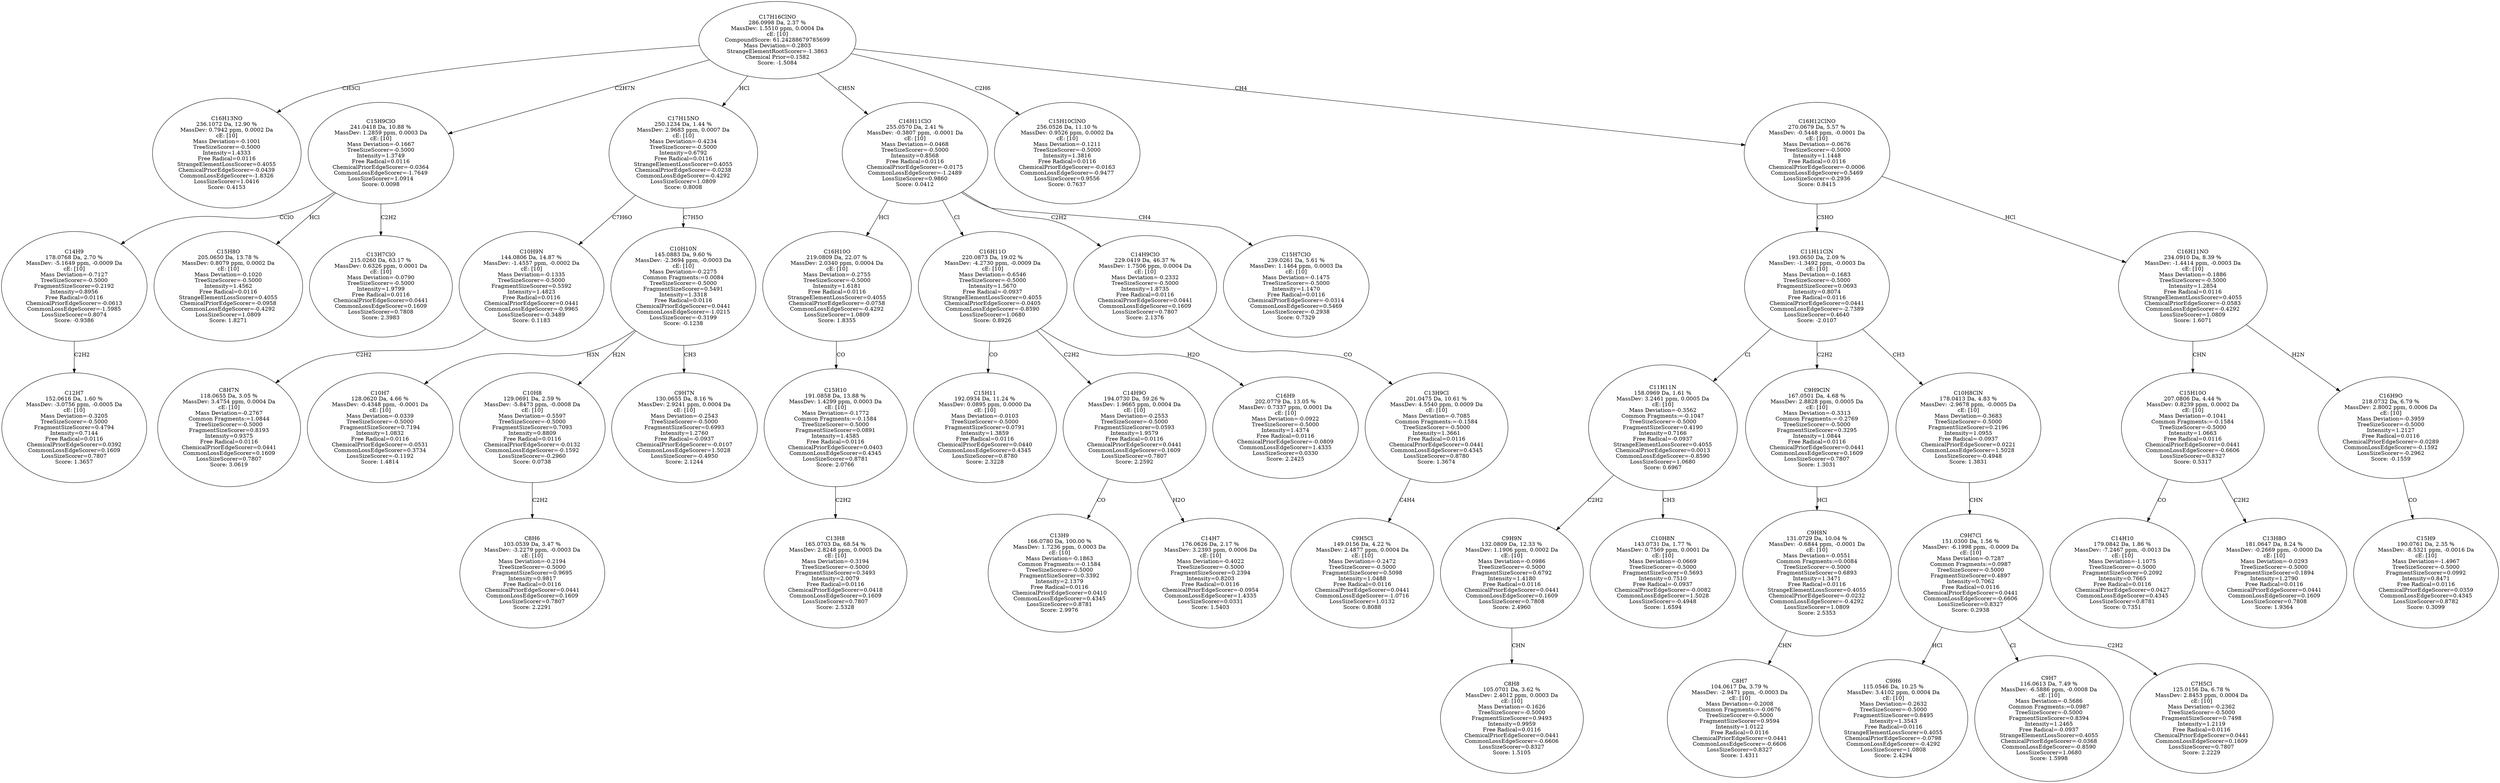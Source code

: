 strict digraph {
v1 [label="C16H13NO\n236.1072 Da, 12.90 %\nMassDev: 0.7942 ppm, 0.0002 Da\ncE: [10]\nMass Deviation=-0.1001\nTreeSizeScorer=-0.5000\nIntensity=1.4333\nFree Radical=0.0116\nStrangeElementLossScorer=0.4055\nChemicalPriorEdgeScorer=-0.0439\nCommonLossEdgeScorer=-1.8326\nLossSizeScorer=1.0416\nScore: 0.4153"];
v2 [label="C12H7\n152.0616 Da, 1.60 %\nMassDev: -3.0756 ppm, -0.0005 Da\ncE: [10]\nMass Deviation=-0.3205\nTreeSizeScorer=-0.5000\nFragmentSizeScorer=0.4794\nIntensity=0.7144\nFree Radical=0.0116\nChemicalPriorEdgeScorer=0.0392\nCommonLossEdgeScorer=0.1609\nLossSizeScorer=0.7807\nScore: 1.3657"];
v3 [label="C14H9\n178.0768 Da, 2.70 %\nMassDev: -5.1649 ppm, -0.0009 Da\ncE: [10]\nMass Deviation=-0.7127\nTreeSizeScorer=-0.5000\nFragmentSizeScorer=0.2192\nIntensity=0.8956\nFree Radical=0.0116\nChemicalPriorEdgeScorer=-0.0613\nCommonLossEdgeScorer=-1.5985\nLossSizeScorer=0.8074\nScore: -0.9386"];
v4 [label="C15H8O\n205.0650 Da, 13.78 %\nMassDev: 0.8079 ppm, 0.0002 Da\ncE: [10]\nMass Deviation=-0.1020\nTreeSizeScorer=-0.5000\nIntensity=1.4562\nFree Radical=0.0116\nStrangeElementLossScorer=0.4055\nChemicalPriorEdgeScorer=-0.0958\nCommonLossEdgeScorer=-0.4292\nLossSizeScorer=1.0809\nScore: 1.8271"];
v5 [label="C13H7ClO\n215.0260 Da, 63.17 %\nMassDev: 0.6326 ppm, 0.0001 Da\ncE: [10]\nMass Deviation=-0.0790\nTreeSizeScorer=-0.5000\nIntensity=1.9799\nFree Radical=0.0116\nChemicalPriorEdgeScorer=0.0441\nCommonLossEdgeScorer=0.1609\nLossSizeScorer=0.7808\nScore: 2.3983"];
v6 [label="C15H9ClO\n241.0418 Da, 10.88 %\nMassDev: 1.2859 ppm, 0.0003 Da\ncE: [10]\nMass Deviation=-0.1667\nTreeSizeScorer=-0.5000\nIntensity=1.3749\nFree Radical=0.0116\nChemicalPriorEdgeScorer=-0.0364\nCommonLossEdgeScorer=-1.7649\nLossSizeScorer=1.0914\nScore: 0.0098"];
v7 [label="C8H7N\n118.0655 Da, 3.05 %\nMassDev: 3.4754 ppm, 0.0004 Da\ncE: [10]\nMass Deviation=-0.2767\nCommon Fragments:=1.0844\nTreeSizeScorer=-0.5000\nFragmentSizeScorer=0.8193\nIntensity=0.9375\nFree Radical=0.0116\nChemicalPriorEdgeScorer=0.0441\nCommonLossEdgeScorer=0.1609\nLossSizeScorer=0.7807\nScore: 3.0619"];
v8 [label="C10H9N\n144.0806 Da, 14.87 %\nMassDev: -1.4557 ppm, -0.0002 Da\ncE: [10]\nMass Deviation=-0.1335\nTreeSizeScorer=-0.5000\nFragmentSizeScorer=0.5592\nIntensity=1.4823\nFree Radical=0.0116\nChemicalPriorEdgeScorer=0.0441\nCommonLossEdgeScorer=-0.9965\nLossSizeScorer=-0.3489\nScore: 0.1183"];
v9 [label="C10H7\n128.0620 Da, 4.66 %\nMassDev: -0.4348 ppm, -0.0001 Da\ncE: [10]\nMass Deviation=-0.0339\nTreeSizeScorer=-0.5000\nFragmentSizeScorer=0.7194\nIntensity=1.0832\nFree Radical=0.0116\nChemicalPriorEdgeScorer=-0.0531\nCommonLossEdgeScorer=0.3734\nLossSizeScorer=-0.1192\nScore: 1.4814"];
v10 [label="C8H6\n103.0539 Da, 3.47 %\nMassDev: -3.2279 ppm, -0.0003 Da\ncE: [10]\nMass Deviation=-0.2194\nTreeSizeScorer=-0.5000\nFragmentSizeScorer=0.9695\nIntensity=0.9817\nFree Radical=0.0116\nChemicalPriorEdgeScorer=0.0441\nCommonLossEdgeScorer=0.1609\nLossSizeScorer=0.7807\nScore: 2.2291"];
v11 [label="C10H8\n129.0691 Da, 2.59 %\nMassDev: -5.8473 ppm, -0.0008 Da\ncE: [10]\nMass Deviation=-0.5597\nTreeSizeScorer=-0.5000\nFragmentSizeScorer=0.7093\nIntensity=0.8809\nFree Radical=0.0116\nChemicalPriorEdgeScorer=-0.0132\nCommonLossEdgeScorer=-0.1592\nLossSizeScorer=-0.2960\nScore: 0.0738"];
v12 [label="C9H7N\n130.0655 Da, 8.16 %\nMassDev: 2.9241 ppm, 0.0004 Da\ncE: [10]\nMass Deviation=-0.2543\nTreeSizeScorer=-0.5000\nFragmentSizeScorer=0.6993\nIntensity=1.2760\nFree Radical=-0.0937\nChemicalPriorEdgeScorer=-0.0107\nCommonLossEdgeScorer=1.5028\nLossSizeScorer=-0.4950\nScore: 2.1244"];
v13 [label="C10H10N\n145.0883 Da, 9.60 %\nMassDev: -2.3694 ppm, -0.0003 Da\ncE: [10]\nMass Deviation=-0.2275\nCommon Fragments:=0.0084\nTreeSizeScorer=-0.5000\nFragmentSizeScorer=0.5491\nIntensity=1.3318\nFree Radical=0.0116\nChemicalPriorEdgeScorer=0.0441\nCommonLossEdgeScorer=-1.0215\nLossSizeScorer=-0.3199\nScore: -0.1238"];
v14 [label="C17H15NO\n250.1234 Da, 1.44 %\nMassDev: 2.9683 ppm, 0.0007 Da\ncE: [10]\nMass Deviation=-0.4234\nTreeSizeScorer=-0.5000\nIntensity=0.6792\nFree Radical=0.0116\nStrangeElementLossScorer=0.4055\nChemicalPriorEdgeScorer=-0.0238\nCommonLossEdgeScorer=-0.4292\nLossSizeScorer=1.0809\nScore: 0.8008"];
v15 [label="C13H8\n165.0703 Da, 68.54 %\nMassDev: 2.8248 ppm, 0.0005 Da\ncE: [10]\nMass Deviation=-0.3194\nTreeSizeScorer=-0.5000\nFragmentSizeScorer=0.3493\nIntensity=2.0079\nFree Radical=0.0116\nChemicalPriorEdgeScorer=0.0418\nCommonLossEdgeScorer=0.1609\nLossSizeScorer=0.7807\nScore: 2.5328"];
v16 [label="C15H10\n191.0858 Da, 13.88 %\nMassDev: 1.4299 ppm, 0.0003 Da\ncE: [10]\nMass Deviation=-0.1772\nCommon Fragments:=-0.1584\nTreeSizeScorer=-0.5000\nFragmentSizeScorer=0.0891\nIntensity=1.4585\nFree Radical=0.0116\nChemicalPriorEdgeScorer=0.0403\nCommonLossEdgeScorer=0.4345\nLossSizeScorer=0.8781\nScore: 2.0766"];
v17 [label="C16H10O\n219.0809 Da, 22.07 %\nMassDev: 2.0340 ppm, 0.0004 Da\ncE: [10]\nMass Deviation=-0.2755\nTreeSizeScorer=-0.5000\nIntensity=1.6181\nFree Radical=0.0116\nStrangeElementLossScorer=0.4055\nChemicalPriorEdgeScorer=-0.0758\nCommonLossEdgeScorer=-0.4292\nLossSizeScorer=1.0809\nScore: 1.8355"];
v18 [label="C15H11\n192.0934 Da, 11.24 %\nMassDev: 0.0895 ppm, 0.0000 Da\ncE: [10]\nMass Deviation=-0.0103\nTreeSizeScorer=-0.5000\nFragmentSizeScorer=0.0791\nIntensity=1.3859\nFree Radical=0.0116\nChemicalPriorEdgeScorer=0.0440\nCommonLossEdgeScorer=0.4345\nLossSizeScorer=0.8780\nScore: 2.3228"];
v19 [label="C13H9\n166.0780 Da, 100.00 %\nMassDev: 1.7236 ppm, 0.0003 Da\ncE: [10]\nMass Deviation=-0.1863\nCommon Fragments:=-0.1584\nTreeSizeScorer=-0.5000\nFragmentSizeScorer=0.3392\nIntensity=2.1379\nFree Radical=0.0116\nChemicalPriorEdgeScorer=0.0410\nCommonLossEdgeScorer=0.4345\nLossSizeScorer=0.8781\nScore: 2.9976"];
v20 [label="C14H7\n176.0626 Da, 2.17 %\nMassDev: 3.2393 ppm, 0.0006 Da\ncE: [10]\nMass Deviation=-0.4022\nTreeSizeScorer=-0.5000\nFragmentSizeScorer=0.2394\nIntensity=0.8203\nFree Radical=0.0116\nChemicalPriorEdgeScorer=-0.0954\nCommonLossEdgeScorer=1.4335\nLossSizeScorer=0.0331\nScore: 1.5403"];
v21 [label="C14H9O\n194.0730 Da, 59.26 %\nMassDev: 1.9665 ppm, 0.0004 Da\ncE: [10]\nMass Deviation=-0.2553\nTreeSizeScorer=-0.5000\nFragmentSizeScorer=0.0593\nIntensity=1.9579\nFree Radical=0.0116\nChemicalPriorEdgeScorer=0.0441\nCommonLossEdgeScorer=0.1609\nLossSizeScorer=0.7807\nScore: 2.2592"];
v22 [label="C16H9\n202.0779 Da, 13.05 %\nMassDev: 0.7337 ppm, 0.0001 Da\ncE: [10]\nMass Deviation=-0.0922\nTreeSizeScorer=-0.5000\nIntensity=1.4374\nFree Radical=0.0116\nChemicalPriorEdgeScorer=-0.0809\nCommonLossEdgeScorer=1.4335\nLossSizeScorer=0.0330\nScore: 2.2425"];
v23 [label="C16H11O\n220.0873 Da, 19.02 %\nMassDev: -4.2730 ppm, -0.0009 Da\ncE: [10]\nMass Deviation=-0.6546\nTreeSizeScorer=-0.5000\nIntensity=1.5670\nFree Radical=-0.0937\nStrangeElementLossScorer=0.4055\nChemicalPriorEdgeScorer=-0.0405\nCommonLossEdgeScorer=-0.8590\nLossSizeScorer=1.0680\nScore: 0.8926"];
v24 [label="C9H5Cl\n149.0156 Da, 4.22 %\nMassDev: 2.4877 ppm, 0.0004 Da\ncE: [10]\nMass Deviation=-0.2472\nTreeSizeScorer=-0.5000\nFragmentSizeScorer=0.5098\nIntensity=1.0488\nFree Radical=0.0116\nChemicalPriorEdgeScorer=0.0441\nCommonLossEdgeScorer=-1.0716\nLossSizeScorer=1.0132\nScore: 0.8088"];
v25 [label="C13H9Cl\n201.0475 Da, 10.61 %\nMassDev: 4.5540 ppm, 0.0009 Da\ncE: [10]\nMass Deviation=-0.7085\nCommon Fragments:=-0.1584\nTreeSizeScorer=-0.5000\nIntensity=1.3661\nFree Radical=0.0116\nChemicalPriorEdgeScorer=0.0441\nCommonLossEdgeScorer=0.4345\nLossSizeScorer=0.8780\nScore: 1.3674"];
v26 [label="C14H9ClO\n229.0419 Da, 46.37 %\nMassDev: 1.7506 ppm, 0.0004 Da\ncE: [10]\nMass Deviation=-0.2332\nTreeSizeScorer=-0.5000\nIntensity=1.8735\nFree Radical=0.0116\nChemicalPriorEdgeScorer=0.0441\nCommonLossEdgeScorer=0.1609\nLossSizeScorer=0.7807\nScore: 2.1376"];
v27 [label="C15H7ClO\n239.0261 Da, 5.61 %\nMassDev: 1.1464 ppm, 0.0003 Da\ncE: [10]\nMass Deviation=-0.1475\nTreeSizeScorer=-0.5000\nIntensity=1.1470\nFree Radical=0.0116\nChemicalPriorEdgeScorer=-0.0314\nCommonLossEdgeScorer=0.5469\nLossSizeScorer=-0.2938\nScore: 0.7329"];
v28 [label="C16H11ClO\n255.0570 Da, 2.41 %\nMassDev: -0.3807 ppm, -0.0001 Da\ncE: [10]\nMass Deviation=-0.0468\nTreeSizeScorer=-0.5000\nIntensity=0.8568\nFree Radical=0.0116\nChemicalPriorEdgeScorer=-0.0175\nCommonLossEdgeScorer=-1.2489\nLossSizeScorer=0.9860\nScore: 0.0412"];
v29 [label="C15H10ClNO\n256.0526 Da, 11.10 %\nMassDev: 0.9526 ppm, 0.0002 Da\ncE: [10]\nMass Deviation=-0.1211\nTreeSizeScorer=-0.5000\nIntensity=1.3816\nFree Radical=0.0116\nChemicalPriorEdgeScorer=-0.0163\nCommonLossEdgeScorer=-0.9477\nLossSizeScorer=0.9556\nScore: 0.7637"];
v30 [label="C8H8\n105.0701 Da, 3.62 %\nMassDev: 2.4012 ppm, 0.0003 Da\ncE: [10]\nMass Deviation=-0.1626\nTreeSizeScorer=-0.5000\nFragmentSizeScorer=0.9493\nIntensity=0.9959\nFree Radical=0.0116\nChemicalPriorEdgeScorer=0.0441\nCommonLossEdgeScorer=-0.6606\nLossSizeScorer=0.8327\nScore: 1.5105"];
v31 [label="C9H9N\n132.0809 Da, 12.33 %\nMassDev: 1.1906 ppm, 0.0002 Da\ncE: [10]\nMass Deviation=-0.0986\nTreeSizeScorer=-0.5000\nFragmentSizeScorer=0.6792\nIntensity=1.4180\nFree Radical=0.0116\nChemicalPriorEdgeScorer=0.0441\nCommonLossEdgeScorer=0.1609\nLossSizeScorer=0.7808\nScore: 2.4960"];
v32 [label="C10H8N\n143.0731 Da, 1.77 %\nMassDev: 0.7569 ppm, 0.0001 Da\ncE: [10]\nMass Deviation=-0.0669\nTreeSizeScorer=-0.5000\nFragmentSizeScorer=0.5693\nIntensity=0.7510\nFree Radical=-0.0937\nChemicalPriorEdgeScorer=-0.0082\nCommonLossEdgeScorer=1.5028\nLossSizeScorer=-0.4948\nScore: 1.6594"];
v33 [label="C11H11N\n158.0969 Da, 1.61 %\nMassDev: 3.2461 ppm, 0.0005 Da\ncE: [10]\nMass Deviation=-0.3562\nCommon Fragments:=-0.1047\nTreeSizeScorer=-0.5000\nFragmentSizeScorer=0.4190\nIntensity=0.7166\nFree Radical=-0.0937\nStrangeElementLossScorer=0.4055\nChemicalPriorEdgeScorer=0.0013\nCommonLossEdgeScorer=-0.8590\nLossSizeScorer=1.0680\nScore: 0.6967"];
v34 [label="C8H7\n104.0617 Da, 3.79 %\nMassDev: -2.9471 ppm, -0.0003 Da\ncE: [10]\nMass Deviation=-0.2008\nCommon Fragments:=-0.0676\nTreeSizeScorer=-0.5000\nFragmentSizeScorer=0.9594\nIntensity=1.0122\nFree Radical=0.0116\nChemicalPriorEdgeScorer=0.0441\nCommonLossEdgeScorer=-0.6606\nLossSizeScorer=0.8327\nScore: 1.4311"];
v35 [label="C9H8N\n131.0729 Da, 10.04 %\nMassDev: -0.6844 ppm, -0.0001 Da\ncE: [10]\nMass Deviation=-0.0551\nCommon Fragments:=0.0084\nTreeSizeScorer=-0.5000\nFragmentSizeScorer=0.6893\nIntensity=1.3471\nFree Radical=0.0116\nStrangeElementLossScorer=0.4055\nChemicalPriorEdgeScorer=-0.0232\nCommonLossEdgeScorer=-0.4292\nLossSizeScorer=1.0809\nScore: 2.5353"];
v36 [label="C9H9ClN\n167.0501 Da, 4.68 %\nMassDev: 2.8828 ppm, 0.0005 Da\ncE: [10]\nMass Deviation=-0.3313\nCommon Fragments:=-0.2769\nTreeSizeScorer=-0.5000\nFragmentSizeScorer=0.3295\nIntensity=1.0844\nFree Radical=0.0116\nChemicalPriorEdgeScorer=0.0441\nCommonLossEdgeScorer=0.1609\nLossSizeScorer=0.7807\nScore: 1.3031"];
v37 [label="C9H6\n115.0546 Da, 10.25 %\nMassDev: 3.4102 ppm, 0.0004 Da\ncE: [10]\nMass Deviation=-0.2632\nTreeSizeScorer=-0.5000\nFragmentSizeScorer=0.8495\nIntensity=1.3543\nFree Radical=0.0116\nStrangeElementLossScorer=0.4055\nChemicalPriorEdgeScorer=-0.0798\nCommonLossEdgeScorer=-0.4292\nLossSizeScorer=1.0808\nScore: 2.4294"];
v38 [label="C9H7\n116.0613 Da, 7.49 %\nMassDev: -6.5886 ppm, -0.0008 Da\ncE: [10]\nMass Deviation=-0.5686\nCommon Fragments:=0.0987\nTreeSizeScorer=-0.5000\nFragmentSizeScorer=0.8394\nIntensity=1.2465\nFree Radical=-0.0937\nStrangeElementLossScorer=0.4055\nChemicalPriorEdgeScorer=-0.0368\nCommonLossEdgeScorer=-0.8590\nLossSizeScorer=1.0680\nScore: 1.5998"];
v39 [label="C7H5Cl\n125.0156 Da, 6.78 %\nMassDev: 2.8453 ppm, 0.0004 Da\ncE: [10]\nMass Deviation=-0.2362\nTreeSizeScorer=-0.5000\nFragmentSizeScorer=0.7498\nIntensity=1.2119\nFree Radical=0.0116\nChemicalPriorEdgeScorer=0.0441\nCommonLossEdgeScorer=0.1609\nLossSizeScorer=0.7807\nScore: 2.2229"];
v40 [label="C9H7Cl\n151.0300 Da, 1.56 %\nMassDev: -6.1998 ppm, -0.0009 Da\ncE: [10]\nMass Deviation=-0.7287\nCommon Fragments:=0.0987\nTreeSizeScorer=-0.5000\nFragmentSizeScorer=0.4897\nIntensity=0.7062\nFree Radical=0.0116\nChemicalPriorEdgeScorer=0.0441\nCommonLossEdgeScorer=-0.6606\nLossSizeScorer=0.8327\nScore: 0.2938"];
v41 [label="C10H8ClN\n178.0413 Da, 4.83 %\nMassDev: -2.9678 ppm, -0.0005 Da\ncE: [10]\nMass Deviation=-0.3683\nTreeSizeScorer=-0.5000\nFragmentSizeScorer=0.2196\nIntensity=1.0955\nFree Radical=-0.0937\nChemicalPriorEdgeScorer=0.0221\nCommonLossEdgeScorer=1.5028\nLossSizeScorer=-0.4948\nScore: 1.3831"];
v42 [label="C11H11ClN\n193.0650 Da, 2.09 %\nMassDev: -1.3492 ppm, -0.0003 Da\ncE: [10]\nMass Deviation=-0.1683\nTreeSizeScorer=-0.5000\nFragmentSizeScorer=0.0693\nIntensity=0.8074\nFree Radical=0.0116\nChemicalPriorEdgeScorer=0.0441\nCommonLossEdgeScorer=-2.7389\nLossSizeScorer=0.4640\nScore: -2.0107"];
v43 [label="C14H10\n179.0842 Da, 1.86 %\nMassDev: -7.2467 ppm, -0.0013 Da\ncE: [10]\nMass Deviation=-1.1075\nTreeSizeScorer=-0.5000\nFragmentSizeScorer=0.2092\nIntensity=0.7665\nFree Radical=0.0116\nChemicalPriorEdgeScorer=0.0427\nCommonLossEdgeScorer=0.4345\nLossSizeScorer=0.8781\nScore: 0.7351"];
v44 [label="C13H8O\n181.0647 Da, 8.24 %\nMassDev: -0.2669 ppm, -0.0000 Da\ncE: [10]\nMass Deviation=-0.0293\nTreeSizeScorer=-0.5000\nFragmentSizeScorer=0.1894\nIntensity=1.2790\nFree Radical=0.0116\nChemicalPriorEdgeScorer=0.0441\nCommonLossEdgeScorer=0.1609\nLossSizeScorer=0.7808\nScore: 1.9364"];
v45 [label="C15H10O\n207.0806 Da, 4.44 %\nMassDev: 0.8239 ppm, 0.0002 Da\ncE: [10]\nMass Deviation=-0.1041\nCommon Fragments:=-0.1584\nTreeSizeScorer=-0.5000\nIntensity=1.0663\nFree Radical=0.0116\nChemicalPriorEdgeScorer=0.0441\nCommonLossEdgeScorer=-0.6606\nLossSizeScorer=0.8327\nScore: 0.5317"];
v46 [label="C15H9\n190.0761 Da, 2.35 %\nMassDev: -8.5321 ppm, -0.0016 Da\ncE: [10]\nMass Deviation=-1.4967\nTreeSizeScorer=-0.5000\nFragmentSizeScorer=0.0992\nIntensity=0.8471\nFree Radical=0.0116\nChemicalPriorEdgeScorer=0.0359\nCommonLossEdgeScorer=0.4345\nLossSizeScorer=0.8782\nScore: 0.3099"];
v47 [label="C16H9O\n218.0732 Da, 6.79 %\nMassDev: 2.8002 ppm, 0.0006 Da\ncE: [10]\nMass Deviation=-0.3959\nTreeSizeScorer=-0.5000\nIntensity=1.2127\nFree Radical=0.0116\nChemicalPriorEdgeScorer=-0.0289\nCommonLossEdgeScorer=-0.1592\nLossSizeScorer=-0.2962\nScore: -0.1559"];
v48 [label="C16H11NO\n234.0910 Da, 8.39 %\nMassDev: -1.4414 ppm, -0.0003 Da\ncE: [10]\nMass Deviation=-0.1886\nTreeSizeScorer=-0.5000\nIntensity=1.2854\nFree Radical=0.0116\nStrangeElementLossScorer=0.4055\nChemicalPriorEdgeScorer=-0.0583\nCommonLossEdgeScorer=-0.4292\nLossSizeScorer=1.0809\nScore: 1.6071"];
v49 [label="C16H12ClNO\n270.0679 Da, 5.57 %\nMassDev: -0.5448 ppm, -0.0001 Da\ncE: [10]\nMass Deviation=-0.0676\nTreeSizeScorer=-0.5000\nIntensity=1.1448\nFree Radical=0.0116\nChemicalPriorEdgeScorer=-0.0006\nCommonLossEdgeScorer=0.5469\nLossSizeScorer=-0.2936\nScore: 0.8415"];
v50 [label="C17H16ClNO\n286.0998 Da, 2.37 %\nMassDev: 1.5510 ppm, 0.0004 Da\ncE: [10]\nCompoundScore: 61.24288679785699\nMass Deviation=-0.2803\nStrangeElementRootScorer=-1.3863\nChemical Prior=0.1582\nScore: -1.5084"];
v50 -> v1 [label="CH3Cl"];
v3 -> v2 [label="C2H2"];
v6 -> v3 [label="CClO"];
v6 -> v4 [label="HCl"];
v6 -> v5 [label="C2H2"];
v50 -> v6 [label="C2H7N"];
v8 -> v7 [label="C2H2"];
v14 -> v8 [label="C7H6O"];
v13 -> v9 [label="H3N"];
v11 -> v10 [label="C2H2"];
v13 -> v11 [label="H2N"];
v13 -> v12 [label="CH3"];
v14 -> v13 [label="C7H5O"];
v50 -> v14 [label="HCl"];
v16 -> v15 [label="C2H2"];
v17 -> v16 [label="CO"];
v28 -> v17 [label="HCl"];
v23 -> v18 [label="CO"];
v21 -> v19 [label="CO"];
v21 -> v20 [label="H2O"];
v23 -> v21 [label="C2H2"];
v23 -> v22 [label="H2O"];
v28 -> v23 [label="Cl"];
v25 -> v24 [label="C4H4"];
v26 -> v25 [label="CO"];
v28 -> v26 [label="C2H2"];
v28 -> v27 [label="CH4"];
v50 -> v28 [label="CH5N"];
v50 -> v29 [label="C2H6"];
v31 -> v30 [label="CHN"];
v33 -> v31 [label="C2H2"];
v33 -> v32 [label="CH3"];
v42 -> v33 [label="Cl"];
v35 -> v34 [label="CHN"];
v36 -> v35 [label="HCl"];
v42 -> v36 [label="C2H2"];
v40 -> v37 [label="HCl"];
v40 -> v38 [label="Cl"];
v40 -> v39 [label="C2H2"];
v41 -> v40 [label="CHN"];
v42 -> v41 [label="CH3"];
v49 -> v42 [label="C5HO"];
v45 -> v43 [label="CO"];
v45 -> v44 [label="C2H2"];
v48 -> v45 [label="CHN"];
v47 -> v46 [label="CO"];
v48 -> v47 [label="H2N"];
v49 -> v48 [label="HCl"];
v50 -> v49 [label="CH4"];
}